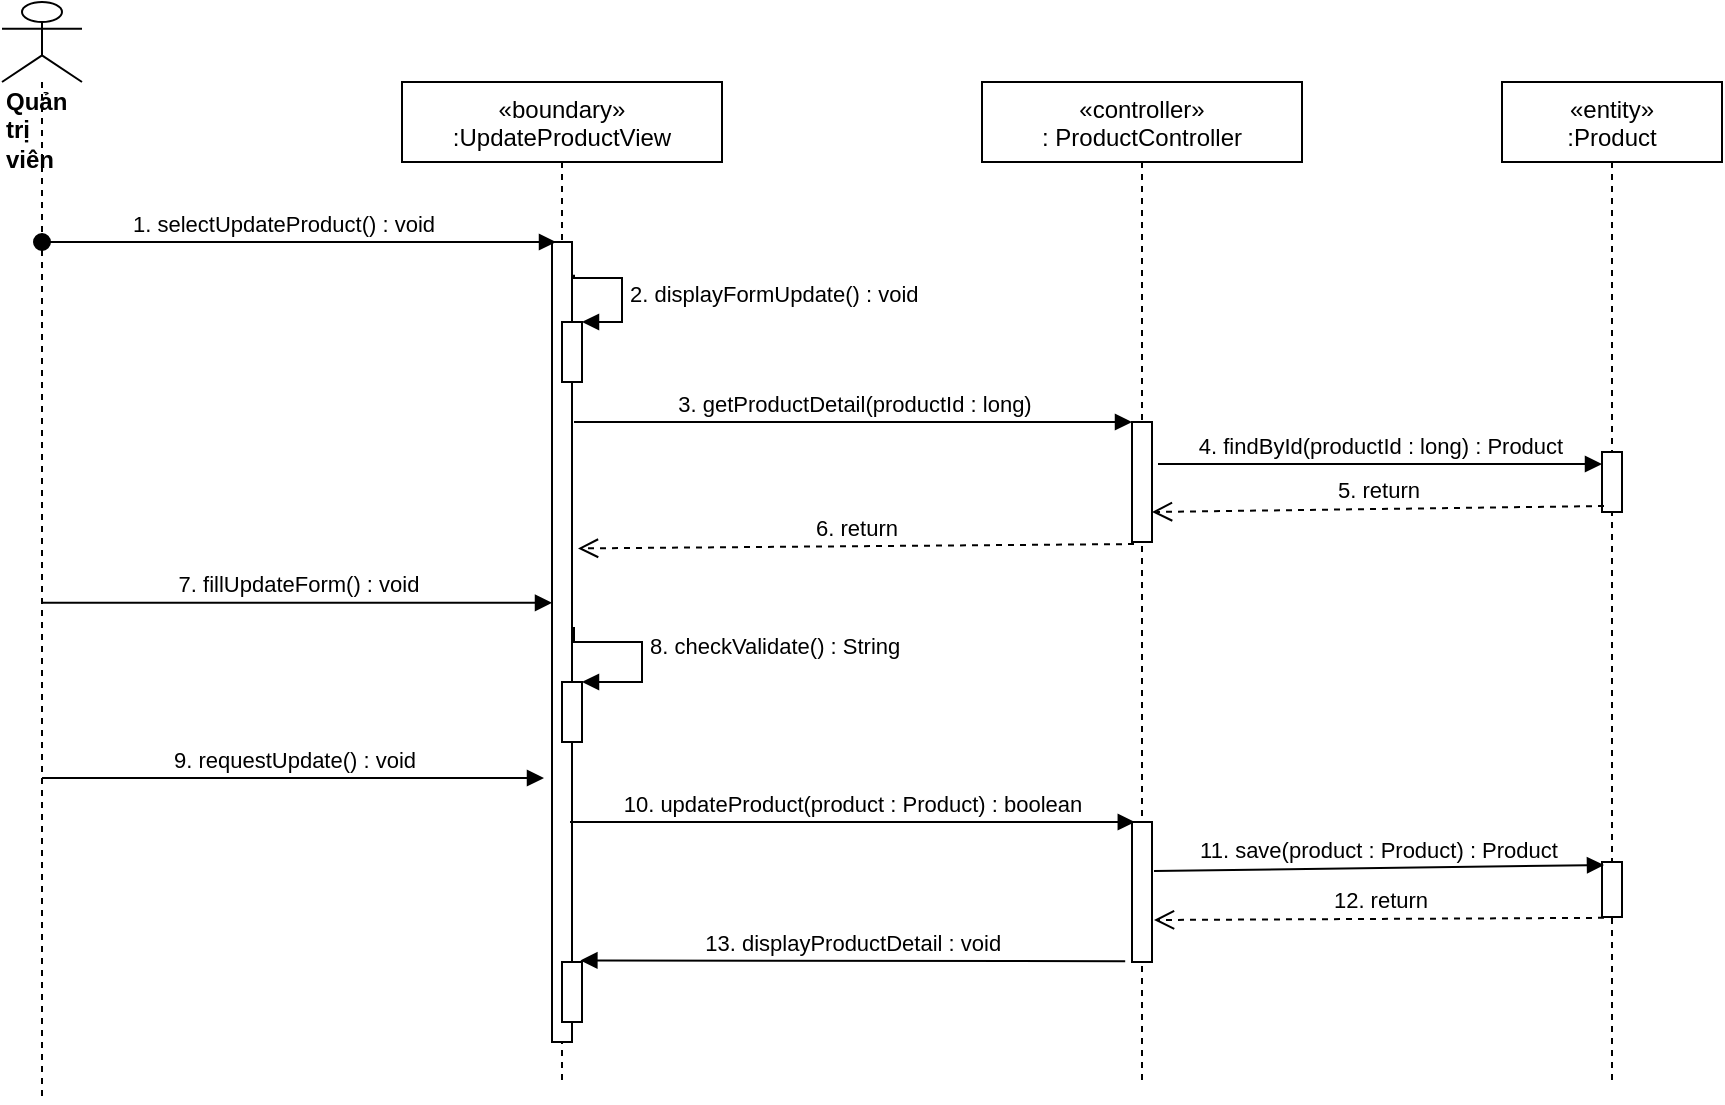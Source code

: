 <mxfile version="14.7.0" type="device"><diagram id="kgpKYQtTHZ0yAKxKKP6v" name="Page-1"><mxGraphModel dx="1108" dy="425" grid="1" gridSize="10" guides="1" tooltips="1" connect="1" arrows="1" fold="1" page="1" pageScale="1" pageWidth="850" pageHeight="1100" math="0" shadow="0"><root><mxCell id="0"/><mxCell id="1" parent="0"/><mxCell id="izOkMD0IfcbqoDiLCpiZ-1" value="«boundary»&#10;:UpdateProductView" style="shape=umlLifeline;perimeter=lifelinePerimeter;container=1;collapsible=0;recursiveResize=0;rounded=0;shadow=0;strokeWidth=1;" parent="1" vertex="1"><mxGeometry x="460" y="80" width="160" height="500" as="geometry"/></mxCell><mxCell id="izOkMD0IfcbqoDiLCpiZ-2" value="" style="points=[];perimeter=orthogonalPerimeter;rounded=0;shadow=0;strokeWidth=1;" parent="izOkMD0IfcbqoDiLCpiZ-1" vertex="1"><mxGeometry x="75" y="80" width="10" height="400" as="geometry"/></mxCell><mxCell id="izOkMD0IfcbqoDiLCpiZ-29" value="" style="html=1;points=[];perimeter=orthogonalPerimeter;" parent="izOkMD0IfcbqoDiLCpiZ-1" vertex="1"><mxGeometry x="80" y="300" width="10" height="30" as="geometry"/></mxCell><mxCell id="izOkMD0IfcbqoDiLCpiZ-30" value="8. checkValidate() : String" style="edgeStyle=orthogonalEdgeStyle;html=1;align=left;spacingLeft=2;endArrow=block;rounded=0;entryX=1;entryY=0;exitX=1;exitY=0.495;exitDx=0;exitDy=0;exitPerimeter=0;" parent="izOkMD0IfcbqoDiLCpiZ-1" source="izOkMD0IfcbqoDiLCpiZ-2" target="izOkMD0IfcbqoDiLCpiZ-29" edge="1"><mxGeometry relative="1" as="geometry"><mxPoint x="100" y="250" as="sourcePoint"/><Array as="points"><mxPoint x="86" y="273"/><mxPoint x="86" y="280"/><mxPoint x="120" y="280"/><mxPoint x="120" y="300"/></Array></mxGeometry></mxCell><mxCell id="izOkMD0IfcbqoDiLCpiZ-3" value="«controller»&#10;: ProductController" style="shape=umlLifeline;perimeter=lifelinePerimeter;container=1;collapsible=0;recursiveResize=0;rounded=0;shadow=0;strokeWidth=1;" parent="1" vertex="1"><mxGeometry x="750" y="80" width="160" height="500" as="geometry"/></mxCell><mxCell id="izOkMD0IfcbqoDiLCpiZ-26" value="" style="html=1;points=[];perimeter=orthogonalPerimeter;" parent="izOkMD0IfcbqoDiLCpiZ-3" vertex="1"><mxGeometry x="75" y="170" width="10" height="60" as="geometry"/></mxCell><mxCell id="izOkMD0IfcbqoDiLCpiZ-23" value="" style="points=[];perimeter=orthogonalPerimeter;rounded=0;shadow=0;strokeWidth=1;" parent="izOkMD0IfcbqoDiLCpiZ-3" vertex="1"><mxGeometry x="75" y="370" width="10" height="70" as="geometry"/></mxCell><mxCell id="izOkMD0IfcbqoDiLCpiZ-4" value="&lt;div&gt;&lt;b&gt;Quản trị viên&lt;/b&gt;&lt;/div&gt;" style="shape=umlLifeline;participant=umlActor;perimeter=lifelinePerimeter;whiteSpace=wrap;html=1;container=1;collapsible=0;recursiveResize=0;verticalAlign=top;spacingTop=36;outlineConnect=0;align=left;size=40;" parent="1" vertex="1"><mxGeometry x="260" y="40" width="40" height="550" as="geometry"/></mxCell><mxCell id="izOkMD0IfcbqoDiLCpiZ-5" value="1. selectUpdateProduct() : void" style="verticalAlign=bottom;startArrow=oval;endArrow=block;startSize=8;shadow=0;strokeWidth=1;entryX=0.2;entryY=0;entryDx=0;entryDy=0;entryPerimeter=0;" parent="1" source="izOkMD0IfcbqoDiLCpiZ-4" target="izOkMD0IfcbqoDiLCpiZ-2" edge="1"><mxGeometry x="-0.06" relative="1" as="geometry"><mxPoint x="100" y="170" as="sourcePoint"/><mxPoint as="offset"/><mxPoint x="295.4" y="160.48" as="targetPoint"/></mxGeometry></mxCell><mxCell id="izOkMD0IfcbqoDiLCpiZ-11" value="13. displayProductDetail : void" style="verticalAlign=bottom;endArrow=block;shadow=0;strokeWidth=1;exitX=-0.34;exitY=0.995;exitDx=0;exitDy=0;exitPerimeter=0;entryX=0.92;entryY=-0.027;entryDx=0;entryDy=0;entryPerimeter=0;" parent="1" source="izOkMD0IfcbqoDiLCpiZ-23" target="izOkMD0IfcbqoDiLCpiZ-25" edge="1"><mxGeometry relative="1" as="geometry"><mxPoint x="550" y="319" as="sourcePoint"/><mxPoint x="560" y="559" as="targetPoint"/></mxGeometry></mxCell><mxCell id="izOkMD0IfcbqoDiLCpiZ-12" value="«entity»&#10;:Product" style="shape=umlLifeline;perimeter=lifelinePerimeter;container=1;collapsible=0;recursiveResize=0;rounded=0;shadow=0;strokeWidth=1;" parent="1" vertex="1"><mxGeometry x="1010" y="80" width="110" height="500" as="geometry"/></mxCell><mxCell id="izOkMD0IfcbqoDiLCpiZ-13" value="" style="points=[];perimeter=orthogonalPerimeter;rounded=0;shadow=0;strokeWidth=1;" parent="izOkMD0IfcbqoDiLCpiZ-12" vertex="1"><mxGeometry x="50" y="390" width="10" height="27.5" as="geometry"/></mxCell><mxCell id="izOkMD0IfcbqoDiLCpiZ-14" value="11. save(product : Product) : Product" style="html=1;verticalAlign=bottom;endArrow=block;entryX=0.1;entryY=0.055;entryDx=0;entryDy=0;entryPerimeter=0;exitX=1.1;exitY=0.35;exitDx=0;exitDy=0;exitPerimeter=0;" parent="1" source="izOkMD0IfcbqoDiLCpiZ-23" target="izOkMD0IfcbqoDiLCpiZ-13" edge="1"><mxGeometry width="80" relative="1" as="geometry"><mxPoint x="1025" y="491.04" as="sourcePoint"/><mxPoint x="1010" y="239" as="targetPoint"/></mxGeometry></mxCell><mxCell id="izOkMD0IfcbqoDiLCpiZ-15" value="12. return" style="html=1;verticalAlign=bottom;endArrow=open;dashed=1;endSize=8;exitX=0.1;exitY=1.015;exitDx=0;exitDy=0;exitPerimeter=0;entryX=1.1;entryY=0.7;entryDx=0;entryDy=0;entryPerimeter=0;" parent="1" source="izOkMD0IfcbqoDiLCpiZ-13" target="izOkMD0IfcbqoDiLCpiZ-23" edge="1"><mxGeometry relative="1" as="geometry"><mxPoint x="790" y="300" as="sourcePoint"/><mxPoint x="830" y="498" as="targetPoint"/></mxGeometry></mxCell><mxCell id="izOkMD0IfcbqoDiLCpiZ-22" value="7. fillUpdateForm() : void" style="html=1;verticalAlign=bottom;endArrow=block;entryX=0;entryY=0.451;entryDx=0;entryDy=0;entryPerimeter=0;" parent="1" source="izOkMD0IfcbqoDiLCpiZ-4" target="izOkMD0IfcbqoDiLCpiZ-2" edge="1"><mxGeometry width="80" relative="1" as="geometry"><mxPoint x="380" y="270" as="sourcePoint"/><mxPoint x="533" y="300" as="targetPoint"/></mxGeometry></mxCell><mxCell id="izOkMD0IfcbqoDiLCpiZ-24" value="10. updateProduct(product : Product) : boolean" style="html=1;verticalAlign=bottom;endArrow=block;entryX=0.14;entryY=0;entryDx=0;entryDy=0;entryPerimeter=0;" parent="1" target="izOkMD0IfcbqoDiLCpiZ-23" edge="1"><mxGeometry width="80" relative="1" as="geometry"><mxPoint x="544" y="450" as="sourcePoint"/><mxPoint x="700" y="370" as="targetPoint"/></mxGeometry></mxCell><mxCell id="izOkMD0IfcbqoDiLCpiZ-25" value="" style="html=1;points=[];perimeter=orthogonalPerimeter;" parent="1" vertex="1"><mxGeometry x="540" y="520" width="10" height="30" as="geometry"/></mxCell><mxCell id="izOkMD0IfcbqoDiLCpiZ-27" value="3. getProductDetail(productId : long)" style="html=1;verticalAlign=bottom;endArrow=block;entryX=0;entryY=0;" parent="1" target="izOkMD0IfcbqoDiLCpiZ-26" edge="1"><mxGeometry relative="1" as="geometry"><mxPoint x="546" y="250" as="sourcePoint"/></mxGeometry></mxCell><mxCell id="izOkMD0IfcbqoDiLCpiZ-28" value="6. return" style="html=1;verticalAlign=bottom;endArrow=open;dashed=1;endSize=8;exitX=0.1;exitY=1.017;exitDx=0;exitDy=0;exitPerimeter=0;entryX=1.3;entryY=0.383;entryDx=0;entryDy=0;entryPerimeter=0;" parent="1" source="izOkMD0IfcbqoDiLCpiZ-26" target="izOkMD0IfcbqoDiLCpiZ-2" edge="1"><mxGeometry relative="1" as="geometry"><mxPoint x="580" y="307" as="targetPoint"/></mxGeometry></mxCell><mxCell id="izOkMD0IfcbqoDiLCpiZ-31" value="9. requestUpdate() : void" style="html=1;verticalAlign=bottom;endArrow=block;entryX=-0.4;entryY=0.67;entryDx=0;entryDy=0;entryPerimeter=0;" parent="1" source="izOkMD0IfcbqoDiLCpiZ-4" target="izOkMD0IfcbqoDiLCpiZ-2" edge="1"><mxGeometry width="80" relative="1" as="geometry"><mxPoint x="510" y="370" as="sourcePoint"/><mxPoint x="490" y="370" as="targetPoint"/></mxGeometry></mxCell><mxCell id="7-4rSN9eBlMm5sdSCidx-1" value="" style="html=1;points=[];perimeter=orthogonalPerimeter;" parent="1" vertex="1"><mxGeometry x="540" y="200" width="10" height="30" as="geometry"/></mxCell><mxCell id="7-4rSN9eBlMm5sdSCidx-2" value="2. displayFormUpdate() : void" style="edgeStyle=orthogonalEdgeStyle;html=1;align=left;spacingLeft=2;endArrow=block;rounded=0;entryX=1;entryY=0;exitX=1.1;exitY=0.041;exitDx=0;exitDy=0;exitPerimeter=0;" parent="1" source="izOkMD0IfcbqoDiLCpiZ-2" target="7-4rSN9eBlMm5sdSCidx-1" edge="1"><mxGeometry relative="1" as="geometry"><mxPoint x="550" y="180" as="sourcePoint"/><Array as="points"><mxPoint x="570" y="178"/><mxPoint x="570" y="200"/></Array></mxGeometry></mxCell><mxCell id="Wv5neHDMleM_RgLY-Ajm-1" value="4. findById(productId : long) : Product" style="html=1;verticalAlign=bottom;endArrow=block;exitX=1.3;exitY=0.35;exitDx=0;exitDy=0;exitPerimeter=0;" parent="1" source="izOkMD0IfcbqoDiLCpiZ-26" target="Wv5neHDMleM_RgLY-Ajm-2" edge="1"><mxGeometry width="80" relative="1" as="geometry"><mxPoint x="800" y="270" as="sourcePoint"/><mxPoint x="890" y="220" as="targetPoint"/></mxGeometry></mxCell><mxCell id="Wv5neHDMleM_RgLY-Ajm-2" value="" style="html=1;points=[];perimeter=orthogonalPerimeter;" parent="1" vertex="1"><mxGeometry x="1060" y="265" width="10" height="30" as="geometry"/></mxCell><mxCell id="Wv5neHDMleM_RgLY-Ajm-3" value="5. return" style="html=1;verticalAlign=bottom;endArrow=open;dashed=1;endSize=8;exitX=0.1;exitY=0.9;exitDx=0;exitDy=0;exitPerimeter=0;entryX=1;entryY=0.75;entryDx=0;entryDy=0;entryPerimeter=0;" parent="1" source="Wv5neHDMleM_RgLY-Ajm-2" target="izOkMD0IfcbqoDiLCpiZ-26" edge="1"><mxGeometry relative="1" as="geometry"><mxPoint x="780" y="200" as="sourcePoint"/><mxPoint x="800" y="294" as="targetPoint"/></mxGeometry></mxCell></root></mxGraphModel></diagram></mxfile>
